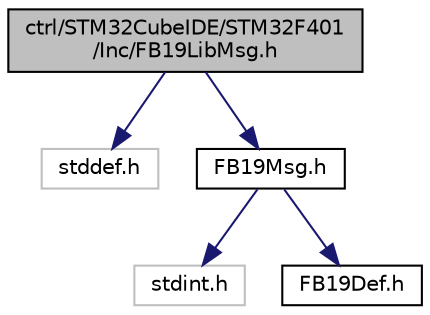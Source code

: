 digraph "ctrl/STM32CubeIDE/STM32F401/Inc/FB19LibMsg.h"
{
 // LATEX_PDF_SIZE
  edge [fontname="Helvetica",fontsize="10",labelfontname="Helvetica",labelfontsize="10"];
  node [fontname="Helvetica",fontsize="10",shape=record];
  Node1 [label="ctrl/STM32CubeIDE/STM32F401\l/Inc/FB19LibMsg.h",height=0.2,width=0.4,color="black", fillcolor="grey75", style="filled", fontcolor="black",tooltip="This file publishes the interface of the FieldBus19 message library module."];
  Node1 -> Node2 [color="midnightblue",fontsize="10",style="solid",fontname="Helvetica"];
  Node2 [label="stddef.h",height=0.2,width=0.4,color="grey75", fillcolor="white", style="filled",tooltip=" "];
  Node1 -> Node3 [color="midnightblue",fontsize="10",style="solid",fontname="Helvetica"];
  Node3 [label="FB19Msg.h",height=0.2,width=0.4,color="black", fillcolor="white", style="filled",URL="$ctrl_2_s_t_m32_cube_i_d_e_2_s_t_m32_f401_2_inc_2_f_b19_msg_8h.html",tooltip="This file defines FieldBus19 message specific types."];
  Node3 -> Node4 [color="midnightblue",fontsize="10",style="solid",fontname="Helvetica"];
  Node4 [label="stdint.h",height=0.2,width=0.4,color="grey75", fillcolor="white", style="filled",tooltip=" "];
  Node3 -> Node5 [color="midnightblue",fontsize="10",style="solid",fontname="Helvetica"];
  Node5 [label="FB19Def.h",height=0.2,width=0.4,color="black", fillcolor="white", style="filled",URL="$ctrl_2_s_t_m32_cube_i_d_e_2_s_t_m32_f401_2_inc_2_f_b19_def_8h.html",tooltip="This file defines FieldBus19 specific symbols."];
}
